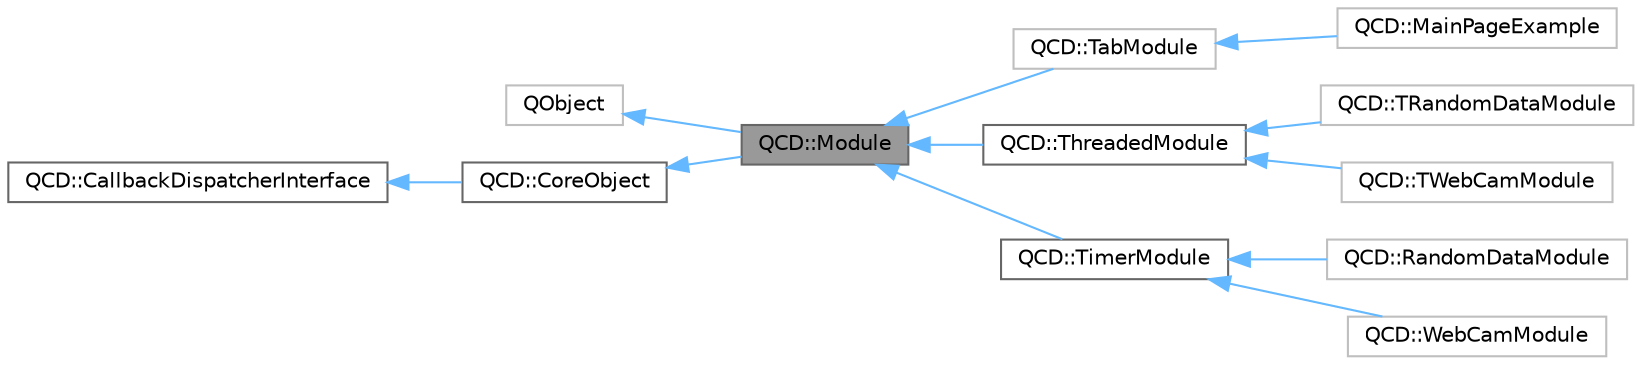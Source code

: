 digraph "QCD::Module"
{
 // LATEX_PDF_SIZE
  bgcolor="transparent";
  edge [fontname=Helvetica,fontsize=10,labelfontname=Helvetica,labelfontsize=10];
  node [fontname=Helvetica,fontsize=10,shape=box,height=0.2,width=0.4];
  rankdir="LR";
  Node1 [label="QCD::Module",height=0.2,width=0.4,color="gray40", fillcolor="grey60", style="filled", fontcolor="black",tooltip="Base class for all modules."];
  Node2 -> Node1 [dir="back",color="steelblue1",style="solid"];
  Node2 [label="QObject",height=0.2,width=0.4,color="grey75", fillcolor="white", style="filled",tooltip=" "];
  Node3 -> Node1 [dir="back",color="steelblue1",style="solid"];
  Node3 [label="QCD::CoreObject",height=0.2,width=0.4,color="gray40", fillcolor="white", style="filled",URL="$classQCD_1_1CoreObject.html",tooltip="core object extended by all QCD classes"];
  Node4 -> Node3 [dir="back",color="steelblue1",style="solid"];
  Node4 [label="QCD::CallbackDispatcherInterface",height=0.2,width=0.4,color="gray40", fillcolor="white", style="filled",URL="$classQCD_1_1CallbackDispatcherInterface.html",tooltip="Interface definition for callback dispatchers."];
  Node1 -> Node5 [dir="back",color="steelblue1",style="solid"];
  Node5 [label="QCD::TabModule",height=0.2,width=0.4,color="grey75", fillcolor="white", style="filled",URL="$classQCD_1_1TabModule.html",tooltip=" "];
  Node5 -> Node6 [dir="back",color="steelblue1",style="solid"];
  Node6 [label="QCD::MainPageExample",height=0.2,width=0.4,color="grey75", fillcolor="white", style="filled",URL="$classQCD_1_1MainPageExample.html",tooltip=" "];
  Node1 -> Node7 [dir="back",color="steelblue1",style="solid"];
  Node7 [label="QCD::ThreadedModule",height=0.2,width=0.4,color="gray40", fillcolor="white", style="filled",URL="$classQCD_1_1ThreadedModule.html",tooltip="Base class for all threaded modules."];
  Node7 -> Node8 [dir="back",color="steelblue1",style="solid"];
  Node8 [label="QCD::TRandomDataModule",height=0.2,width=0.4,color="grey75", fillcolor="white", style="filled",URL="$classQCD_1_1TRandomDataModule.html",tooltip=" "];
  Node7 -> Node9 [dir="back",color="steelblue1",style="solid"];
  Node9 [label="QCD::TWebCamModule",height=0.2,width=0.4,color="grey75", fillcolor="white", style="filled",URL="$classQCD_1_1TWebCamModule.html",tooltip=" "];
  Node1 -> Node10 [dir="back",color="steelblue1",style="solid"];
  Node10 [label="QCD::TimerModule",height=0.2,width=0.4,color="gray40", fillcolor="white", style="filled",URL="$classQCD_1_1TimerModule.html",tooltip="Base Module that allows for a custom update rate."];
  Node10 -> Node11 [dir="back",color="steelblue1",style="solid"];
  Node11 [label="QCD::RandomDataModule",height=0.2,width=0.4,color="grey75", fillcolor="white", style="filled",URL="$classQCD_1_1RandomDataModule.html",tooltip=" "];
  Node10 -> Node12 [dir="back",color="steelblue1",style="solid"];
  Node12 [label="QCD::WebCamModule",height=0.2,width=0.4,color="grey75", fillcolor="white", style="filled",URL="$classQCD_1_1WebCamModule.html",tooltip=" "];
}

